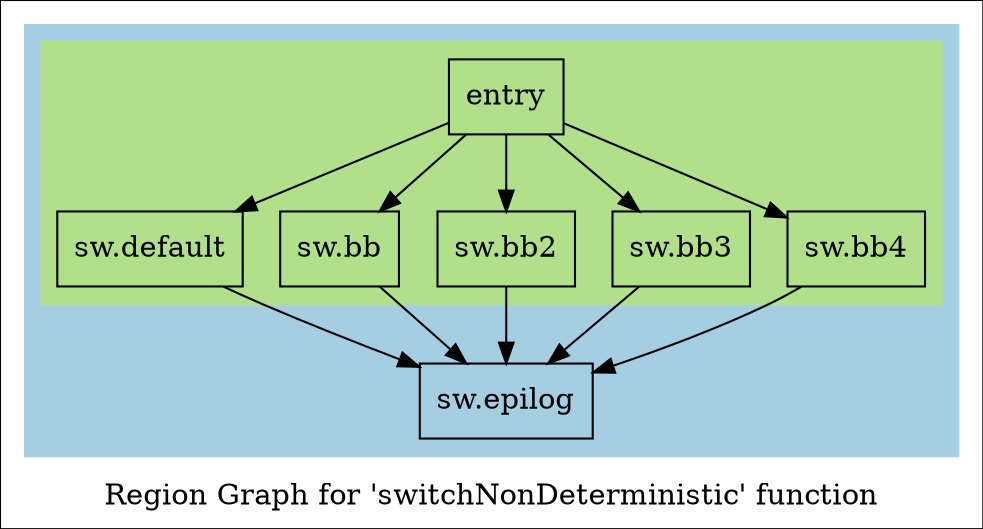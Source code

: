 digraph "Region Graph for 'switchNonDeterministic' function" {
	label="Region Graph for 'switchNonDeterministic' function";

	Node0xf7efe0 [shape=record,label="{entry}"];
	Node0xf7efe0 -> Node0xf81230;
	Node0xf7efe0 -> Node0xf7f470;
	Node0xf7efe0 -> Node0xf7f300;
	Node0xf7efe0 -> Node0xf7f240;
	Node0xf7efe0 -> Node0xf80f50;
	Node0xf81230 [shape=record,label="{sw.default}"];
	Node0xf81230 -> Node0xf76fd0;
	Node0xf76fd0 [shape=record,label="{sw.epilog}"];
	Node0xf7f470 [shape=record,label="{sw.bb}"];
	Node0xf7f470 -> Node0xf76fd0;
	Node0xf7f300 [shape=record,label="{sw.bb2}"];
	Node0xf7f300 -> Node0xf76fd0;
	Node0xf7f240 [shape=record,label="{sw.bb3}"];
	Node0xf7f240 -> Node0xf76fd0;
	Node0xf80f50 [shape=record,label="{sw.bb4}"];
	Node0xf80f50 -> Node0xf76fd0;
	colorscheme = "paired12"
        subgraph cluster_0xf84150 {
          label = "";
          style = filled;
          color = 1
          subgraph cluster_0xf52aa0 {
            label = "";
            style = filled;
            color = 3
            Node0xf7efe0;
            Node0xf81230;
            Node0xf7f470;
            Node0xf7f300;
            Node0xf7f240;
            Node0xf80f50;
          }
          Node0xf76fd0;
        }
}
